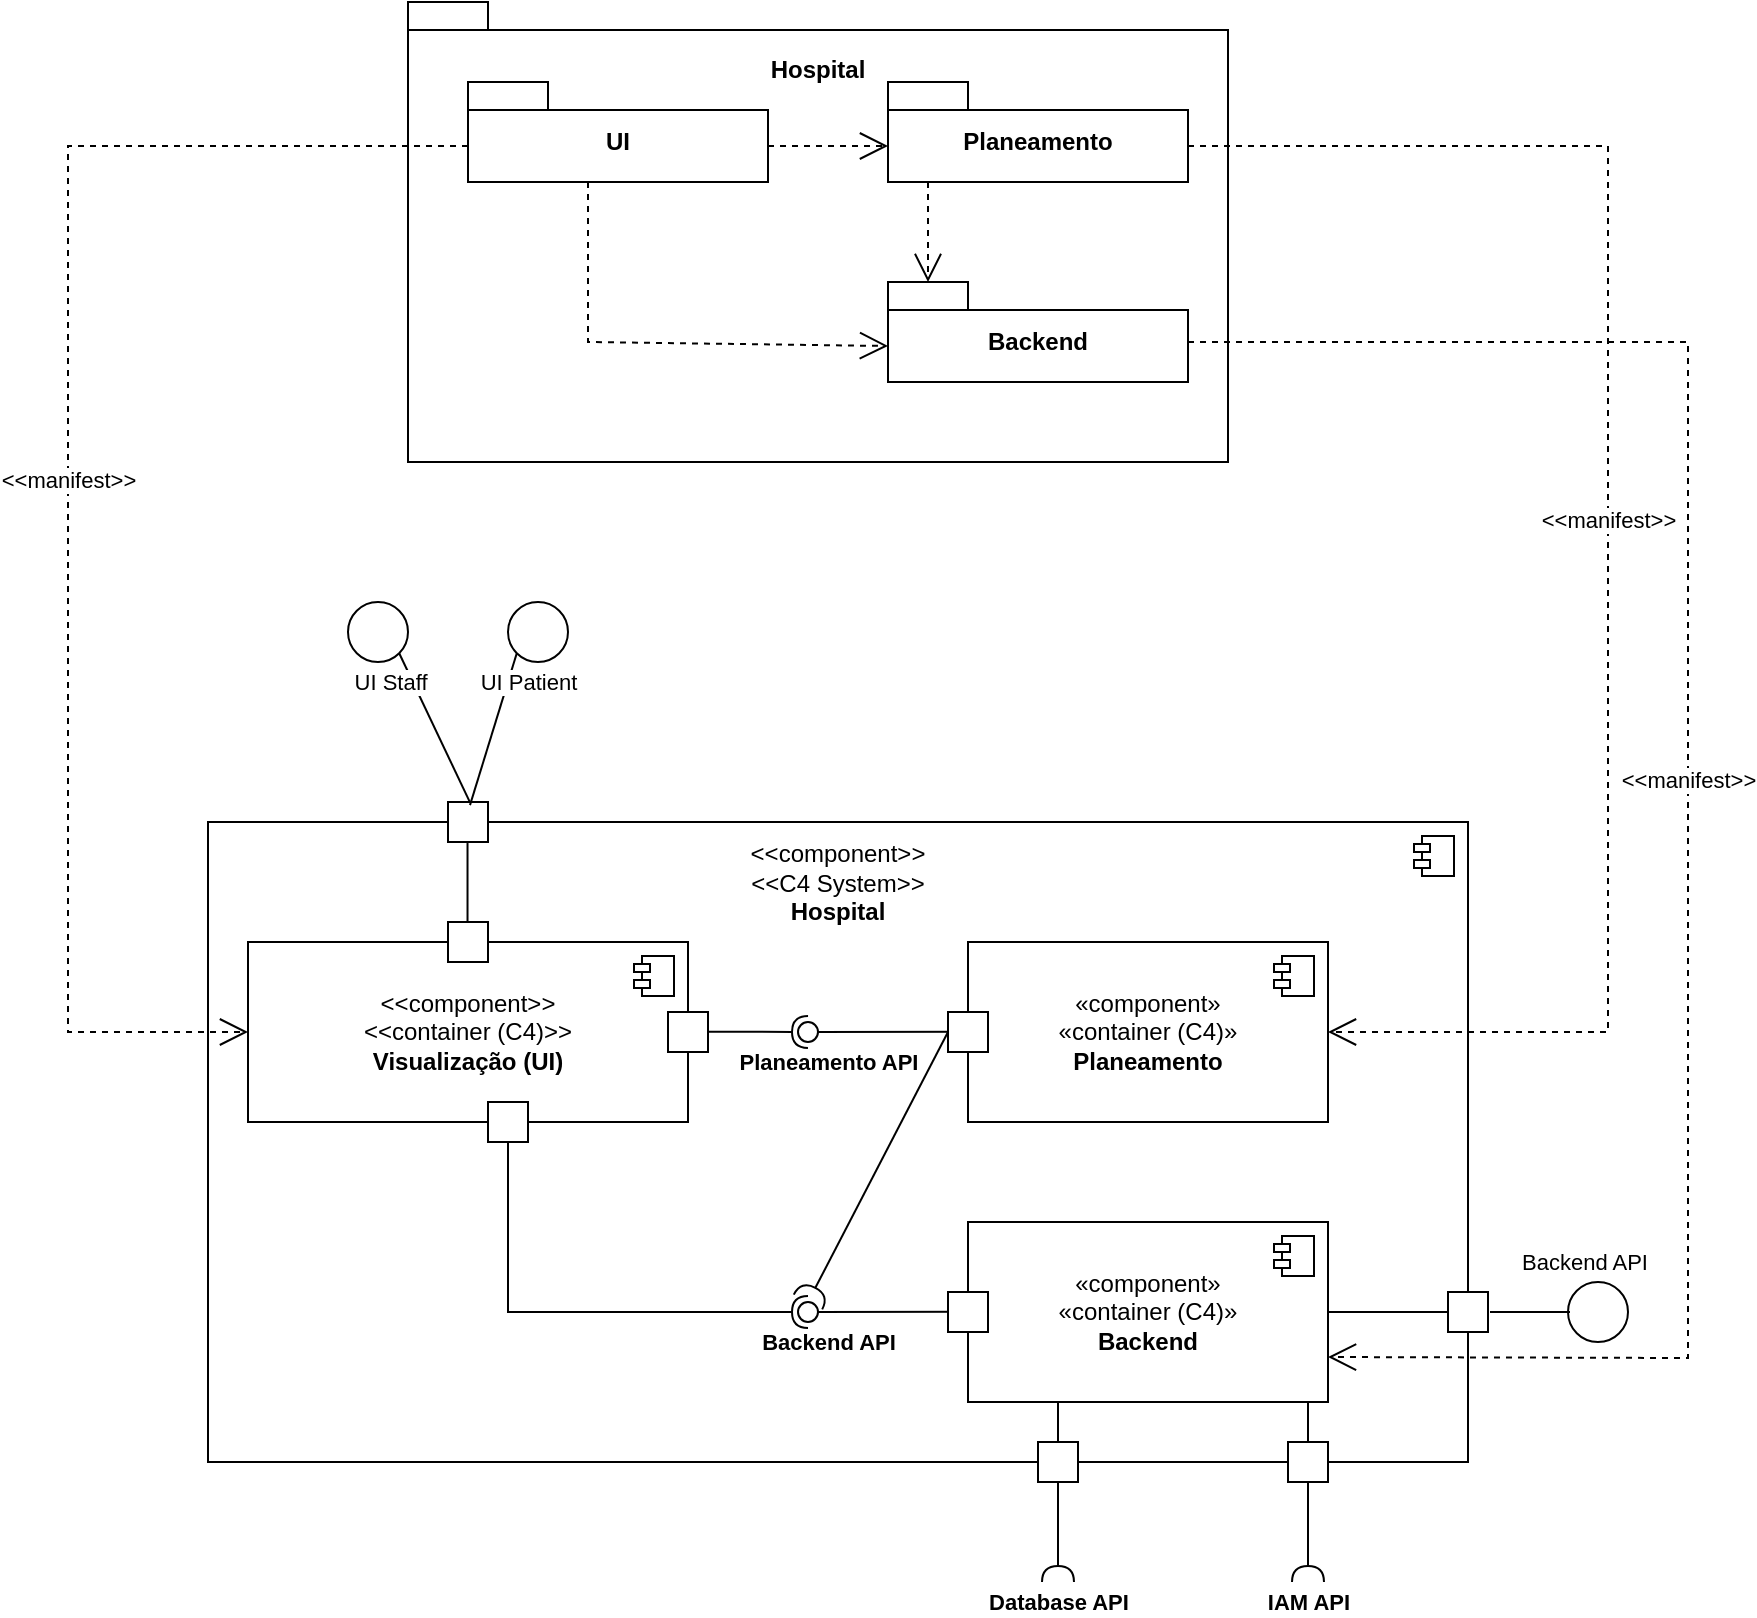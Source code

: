 <mxfile version="24.1.0" type="device">
  <diagram name="Página-1" id="HnM5bIwWVijFqjH4xQIT">
    <mxGraphModel dx="809" dy="2114" grid="1" gridSize="10" guides="1" tooltips="1" connect="1" arrows="1" fold="1" page="1" pageScale="1" pageWidth="827" pageHeight="1169" math="0" shadow="0">
      <root>
        <mxCell id="0" />
        <mxCell id="1" parent="0" />
        <mxCell id="9hvnd5XY3FECfgj-unJh-1" value="&amp;lt;&amp;lt;component&amp;gt;&amp;gt;&lt;div&gt;&amp;lt;&amp;lt;C4 System&amp;gt;&amp;gt;&lt;br&gt;&lt;b&gt;Hospital&lt;/b&gt;&lt;/div&gt;&lt;div&gt;&lt;b&gt;&lt;br&gt;&lt;/b&gt;&lt;/div&gt;&lt;div&gt;&lt;b&gt;&lt;br&gt;&lt;/b&gt;&lt;/div&gt;&lt;div&gt;&lt;b&gt;&lt;br&gt;&lt;/b&gt;&lt;/div&gt;&lt;div&gt;&lt;b&gt;&lt;br&gt;&lt;/b&gt;&lt;/div&gt;&lt;div&gt;&lt;b&gt;&lt;br&gt;&lt;/b&gt;&lt;/div&gt;&lt;div&gt;&lt;b&gt;&lt;br&gt;&lt;/b&gt;&lt;/div&gt;&lt;div&gt;&lt;b&gt;&lt;br&gt;&lt;/b&gt;&lt;/div&gt;&lt;div&gt;&lt;b&gt;&lt;br&gt;&lt;/b&gt;&lt;/div&gt;&lt;div&gt;&lt;b&gt;&lt;br&gt;&lt;/b&gt;&lt;/div&gt;&lt;div&gt;&lt;b&gt;&lt;br&gt;&lt;/b&gt;&lt;/div&gt;&lt;div&gt;&lt;b&gt;&lt;br&gt;&lt;/b&gt;&lt;/div&gt;&lt;div&gt;&lt;b&gt;&lt;br&gt;&lt;/b&gt;&lt;/div&gt;&lt;div&gt;&lt;b&gt;&lt;br&gt;&lt;/b&gt;&lt;/div&gt;&lt;div&gt;&lt;b&gt;&lt;br&gt;&lt;/b&gt;&lt;/div&gt;&lt;div&gt;&lt;b&gt;&lt;br&gt;&lt;/b&gt;&lt;/div&gt;&lt;div&gt;&lt;b&gt;&lt;br&gt;&lt;/b&gt;&lt;/div&gt;&lt;div&gt;&lt;b&gt;&lt;br&gt;&lt;/b&gt;&lt;/div&gt;&lt;div&gt;&lt;b&gt;&lt;br&gt;&lt;/b&gt;&lt;/div&gt;" style="html=1;dropTarget=0;whiteSpace=wrap;" parent="1" vertex="1">
          <mxGeometry x="220" y="280" width="630" height="320" as="geometry" />
        </mxCell>
        <mxCell id="9hvnd5XY3FECfgj-unJh-2" value="" style="shape=module;jettyWidth=8;jettyHeight=4;" parent="9hvnd5XY3FECfgj-unJh-1" vertex="1">
          <mxGeometry x="1" width="20" height="20" relative="1" as="geometry">
            <mxPoint x="-27" y="7" as="offset" />
          </mxGeometry>
        </mxCell>
        <mxCell id="9hvnd5XY3FECfgj-unJh-5" value="" style="verticalLabelPosition=bottom;verticalAlign=top;html=1;shape=mxgraph.basic.rect;fillColor2=none;strokeWidth=1;size=20;indent=5;" parent="1" vertex="1">
          <mxGeometry x="340" y="270" width="20" height="20" as="geometry" />
        </mxCell>
        <mxCell id="ooqkrZ7QVD6ZfjdskcqB-1" value="&amp;lt;&amp;lt;component&amp;gt;&amp;gt;&lt;div&gt;&amp;lt;&amp;lt;container (C4)&amp;gt;&amp;gt;&lt;br&gt;&lt;div&gt;&lt;b&gt;Visualização (UI)&lt;/b&gt;&lt;/div&gt;&lt;/div&gt;" style="html=1;dropTarget=0;whiteSpace=wrap;" parent="1" vertex="1">
          <mxGeometry x="240" y="340" width="220" height="90" as="geometry" />
        </mxCell>
        <mxCell id="ooqkrZ7QVD6ZfjdskcqB-2" value="" style="shape=module;jettyWidth=8;jettyHeight=4;" parent="ooqkrZ7QVD6ZfjdskcqB-1" vertex="1">
          <mxGeometry x="1" width="20" height="20" relative="1" as="geometry">
            <mxPoint x="-27" y="7" as="offset" />
          </mxGeometry>
        </mxCell>
        <mxCell id="ooqkrZ7QVD6ZfjdskcqB-3" value="" style="verticalLabelPosition=bottom;verticalAlign=top;html=1;shape=mxgraph.basic.rect;fillColor2=none;strokeWidth=1;size=20;indent=5;" parent="1" vertex="1">
          <mxGeometry x="340" y="330" width="20" height="20" as="geometry" />
        </mxCell>
        <mxCell id="ooqkrZ7QVD6ZfjdskcqB-4" value="" style="endArrow=none;html=1;rounded=0;exitX=0.488;exitY=0.015;exitDx=0;exitDy=0;exitPerimeter=0;entryX=0.488;entryY=1.026;entryDx=0;entryDy=0;entryPerimeter=0;" parent="1" source="ooqkrZ7QVD6ZfjdskcqB-3" target="9hvnd5XY3FECfgj-unJh-5" edge="1">
          <mxGeometry width="50" height="50" relative="1" as="geometry">
            <mxPoint x="410" y="370" as="sourcePoint" />
            <mxPoint x="460" y="320" as="targetPoint" />
          </mxGeometry>
        </mxCell>
        <mxCell id="ooqkrZ7QVD6ZfjdskcqB-6" value="" style="ellipse;whiteSpace=wrap;html=1;align=center;aspect=fixed;fillColor=none;strokeColor=none;resizable=0;perimeter=centerPerimeter;rotatable=0;allowArrows=0;points=[];outlineConnect=1;" parent="1" vertex="1">
          <mxGeometry x="370" y="390" width="10" height="10" as="geometry" />
        </mxCell>
        <mxCell id="YtNtoetQPvMVZuGuoTsO-4" value="" style="ellipse;whiteSpace=wrap;html=1;aspect=fixed;" parent="1" vertex="1">
          <mxGeometry x="290" y="170" width="30" height="30" as="geometry" />
        </mxCell>
        <mxCell id="YtNtoetQPvMVZuGuoTsO-5" value="" style="ellipse;whiteSpace=wrap;html=1;aspect=fixed;" parent="1" vertex="1">
          <mxGeometry x="370" y="170" width="30" height="30" as="geometry" />
        </mxCell>
        <mxCell id="YtNtoetQPvMVZuGuoTsO-8" value="" style="endArrow=none;html=1;rounded=0;entryX=1;entryY=1;entryDx=0;entryDy=0;exitX=0.55;exitY=0.011;exitDx=0;exitDy=0;exitPerimeter=0;" parent="1" source="9hvnd5XY3FECfgj-unJh-5" target="YtNtoetQPvMVZuGuoTsO-4" edge="1">
          <mxGeometry width="50" height="50" relative="1" as="geometry">
            <mxPoint x="320" y="280" as="sourcePoint" />
            <mxPoint x="370" y="230" as="targetPoint" />
          </mxGeometry>
        </mxCell>
        <mxCell id="YtNtoetQPvMVZuGuoTsO-10" value="UI Staff" style="edgeLabel;html=1;align=center;verticalAlign=middle;resizable=0;points=[];" parent="YtNtoetQPvMVZuGuoTsO-8" vertex="1" connectable="0">
          <mxGeometry x="0.73" y="1" relative="1" as="geometry">
            <mxPoint x="-9" y="4" as="offset" />
          </mxGeometry>
        </mxCell>
        <mxCell id="YtNtoetQPvMVZuGuoTsO-9" value="" style="endArrow=none;html=1;rounded=0;entryX=0;entryY=1;entryDx=0;entryDy=0;exitX=0.55;exitY=0.078;exitDx=0;exitDy=0;exitPerimeter=0;" parent="1" source="9hvnd5XY3FECfgj-unJh-5" target="YtNtoetQPvMVZuGuoTsO-5" edge="1">
          <mxGeometry width="50" height="50" relative="1" as="geometry">
            <mxPoint x="361" y="280" as="sourcePoint" />
            <mxPoint x="326" y="206" as="targetPoint" />
          </mxGeometry>
        </mxCell>
        <mxCell id="YtNtoetQPvMVZuGuoTsO-11" value="UI Patient" style="edgeLabel;html=1;align=center;verticalAlign=middle;resizable=0;points=[];" parent="YtNtoetQPvMVZuGuoTsO-9" vertex="1" connectable="0">
          <mxGeometry x="0.605" y="2" relative="1" as="geometry">
            <mxPoint x="12" as="offset" />
          </mxGeometry>
        </mxCell>
        <mxCell id="YtNtoetQPvMVZuGuoTsO-12" value="«component»&lt;div&gt;«container (C4)»&lt;br&gt;&lt;b&gt;Planeamento&lt;/b&gt;&lt;/div&gt;" style="html=1;dropTarget=0;whiteSpace=wrap;" parent="1" vertex="1">
          <mxGeometry x="600" y="340" width="180" height="90" as="geometry" />
        </mxCell>
        <mxCell id="YtNtoetQPvMVZuGuoTsO-13" value="" style="shape=module;jettyWidth=8;jettyHeight=4;" parent="YtNtoetQPvMVZuGuoTsO-12" vertex="1">
          <mxGeometry x="1" width="20" height="20" relative="1" as="geometry">
            <mxPoint x="-27" y="7" as="offset" />
          </mxGeometry>
        </mxCell>
        <mxCell id="YtNtoetQPvMVZuGuoTsO-14" value="«component»&lt;div&gt;«container (C4)»&lt;br&gt;&lt;b&gt;Backend&lt;/b&gt;&lt;/div&gt;" style="html=1;dropTarget=0;whiteSpace=wrap;" parent="1" vertex="1">
          <mxGeometry x="600" y="480" width="180" height="90" as="geometry" />
        </mxCell>
        <mxCell id="YtNtoetQPvMVZuGuoTsO-15" value="" style="shape=module;jettyWidth=8;jettyHeight=4;" parent="YtNtoetQPvMVZuGuoTsO-14" vertex="1">
          <mxGeometry x="1" width="20" height="20" relative="1" as="geometry">
            <mxPoint x="-27" y="7" as="offset" />
          </mxGeometry>
        </mxCell>
        <mxCell id="YtNtoetQPvMVZuGuoTsO-22" value="" style="rounded=0;orthogonalLoop=1;jettySize=auto;html=1;endArrow=halfCircle;endFill=0;endSize=6;strokeWidth=1;sketch=0;" parent="1" edge="1">
          <mxGeometry relative="1" as="geometry">
            <mxPoint x="460" y="384.83" as="sourcePoint" />
            <mxPoint x="520" y="385" as="targetPoint" />
          </mxGeometry>
        </mxCell>
        <mxCell id="YtNtoetQPvMVZuGuoTsO-23" value="" style="rounded=0;orthogonalLoop=1;jettySize=auto;html=1;endArrow=oval;endFill=0;sketch=0;sourcePerimeterSpacing=0;targetPerimeterSpacing=0;endSize=10;" parent="1" edge="1">
          <mxGeometry relative="1" as="geometry">
            <mxPoint x="600" y="384.83" as="sourcePoint" />
            <mxPoint x="520" y="385" as="targetPoint" />
          </mxGeometry>
        </mxCell>
        <mxCell id="YtNtoetQPvMVZuGuoTsO-25" value="&lt;b&gt;Planeamento API&lt;/b&gt;" style="edgeLabel;html=1;align=center;verticalAlign=middle;resizable=0;points=[];" parent="YtNtoetQPvMVZuGuoTsO-23" vertex="1" connectable="0">
          <mxGeometry x="0.748" relative="1" as="geometry">
            <mxPoint y="15" as="offset" />
          </mxGeometry>
        </mxCell>
        <mxCell id="YtNtoetQPvMVZuGuoTsO-24" value="" style="ellipse;whiteSpace=wrap;html=1;align=center;aspect=fixed;fillColor=none;strokeColor=none;resizable=0;perimeter=centerPerimeter;rotatable=0;allowArrows=0;points=[];outlineConnect=1;" parent="1" vertex="1">
          <mxGeometry x="545" y="420" width="10" height="10" as="geometry" />
        </mxCell>
        <mxCell id="YtNtoetQPvMVZuGuoTsO-26" value="" style="rounded=0;whiteSpace=wrap;html=1;" parent="1" vertex="1">
          <mxGeometry x="450" y="375" width="20" height="20" as="geometry" />
        </mxCell>
        <mxCell id="YtNtoetQPvMVZuGuoTsO-28" value="" style="rounded=0;whiteSpace=wrap;html=1;" parent="1" vertex="1">
          <mxGeometry x="590" y="375" width="20" height="20" as="geometry" />
        </mxCell>
        <mxCell id="YtNtoetQPvMVZuGuoTsO-35" value="" style="rounded=0;orthogonalLoop=1;jettySize=auto;html=1;endArrow=halfCircle;endFill=0;endSize=6;strokeWidth=1;sketch=0;exitX=0.5;exitY=1;exitDx=0;exitDy=0;" parent="1" source="YtNtoetQPvMVZuGuoTsO-38" edge="1">
          <mxGeometry relative="1" as="geometry">
            <mxPoint x="460" y="524.83" as="sourcePoint" />
            <mxPoint x="520" y="525" as="targetPoint" />
            <Array as="points">
              <mxPoint x="370" y="525" />
            </Array>
          </mxGeometry>
        </mxCell>
        <mxCell id="YtNtoetQPvMVZuGuoTsO-36" value="" style="rounded=0;orthogonalLoop=1;jettySize=auto;html=1;endArrow=oval;endFill=0;sketch=0;sourcePerimeterSpacing=0;targetPerimeterSpacing=0;endSize=10;" parent="1" edge="1">
          <mxGeometry relative="1" as="geometry">
            <mxPoint x="600" y="524.83" as="sourcePoint" />
            <mxPoint x="520" y="525" as="targetPoint" />
          </mxGeometry>
        </mxCell>
        <mxCell id="YtNtoetQPvMVZuGuoTsO-37" value="&lt;b&gt;Backend API&lt;/b&gt;" style="edgeLabel;html=1;align=center;verticalAlign=middle;resizable=0;points=[];" parent="YtNtoetQPvMVZuGuoTsO-36" vertex="1" connectable="0">
          <mxGeometry x="0.748" relative="1" as="geometry">
            <mxPoint y="15" as="offset" />
          </mxGeometry>
        </mxCell>
        <mxCell id="YtNtoetQPvMVZuGuoTsO-38" value="" style="rounded=0;whiteSpace=wrap;html=1;" parent="1" vertex="1">
          <mxGeometry x="360" y="420" width="20" height="20" as="geometry" />
        </mxCell>
        <mxCell id="YtNtoetQPvMVZuGuoTsO-39" value="" style="rounded=0;whiteSpace=wrap;html=1;" parent="1" vertex="1">
          <mxGeometry x="590" y="515" width="20" height="20" as="geometry" />
        </mxCell>
        <mxCell id="YtNtoetQPvMVZuGuoTsO-40" value="" style="rounded=0;orthogonalLoop=1;jettySize=auto;html=1;endArrow=halfCircle;endFill=0;endSize=6;strokeWidth=1;sketch=0;exitX=0.5;exitY=1;exitDx=0;exitDy=0;" parent="1" source="YtNtoetQPvMVZuGuoTsO-43" edge="1">
          <mxGeometry relative="1" as="geometry">
            <mxPoint x="625" y="625" as="sourcePoint" />
            <mxPoint x="645" y="660" as="targetPoint" />
          </mxGeometry>
        </mxCell>
        <mxCell id="YtNtoetQPvMVZuGuoTsO-47" value="&lt;b&gt;Database API&lt;/b&gt;" style="edgeLabel;html=1;align=center;verticalAlign=middle;resizable=0;points=[];" parent="YtNtoetQPvMVZuGuoTsO-40" vertex="1" connectable="0">
          <mxGeometry x="0.355" relative="1" as="geometry">
            <mxPoint y="26" as="offset" />
          </mxGeometry>
        </mxCell>
        <mxCell id="YtNtoetQPvMVZuGuoTsO-42" value="" style="ellipse;whiteSpace=wrap;html=1;align=center;aspect=fixed;fillColor=none;strokeColor=none;resizable=0;perimeter=centerPerimeter;rotatable=0;allowArrows=0;points=[];outlineConnect=1;" parent="1" vertex="1">
          <mxGeometry x="645" y="620" width="10" height="10" as="geometry" />
        </mxCell>
        <mxCell id="YtNtoetQPvMVZuGuoTsO-43" value="" style="rounded=0;whiteSpace=wrap;html=1;" parent="1" vertex="1">
          <mxGeometry x="635" y="590" width="20" height="20" as="geometry" />
        </mxCell>
        <mxCell id="YtNtoetQPvMVZuGuoTsO-46" value="" style="endArrow=none;html=1;rounded=0;entryX=0.5;entryY=1;entryDx=0;entryDy=0;exitX=0.5;exitY=0;exitDx=0;exitDy=0;" parent="1" source="YtNtoetQPvMVZuGuoTsO-43" edge="1">
          <mxGeometry width="50" height="50" relative="1" as="geometry">
            <mxPoint x="495" y="570" as="sourcePoint" />
            <mxPoint x="645" y="570" as="targetPoint" />
          </mxGeometry>
        </mxCell>
        <mxCell id="YtNtoetQPvMVZuGuoTsO-51" value="" style="rounded=0;orthogonalLoop=1;jettySize=auto;html=1;endArrow=halfCircle;endFill=0;endSize=6;strokeWidth=1;sketch=0;exitX=0.5;exitY=1;exitDx=0;exitDy=0;" parent="1" source="YtNtoetQPvMVZuGuoTsO-53" edge="1">
          <mxGeometry relative="1" as="geometry">
            <mxPoint x="750" y="625" as="sourcePoint" />
            <mxPoint x="770" y="660" as="targetPoint" />
          </mxGeometry>
        </mxCell>
        <mxCell id="YtNtoetQPvMVZuGuoTsO-52" value="&lt;b&gt;IAM API&lt;/b&gt;" style="edgeLabel;html=1;align=center;verticalAlign=middle;resizable=0;points=[];" parent="YtNtoetQPvMVZuGuoTsO-51" vertex="1" connectable="0">
          <mxGeometry x="0.355" relative="1" as="geometry">
            <mxPoint y="26" as="offset" />
          </mxGeometry>
        </mxCell>
        <mxCell id="YtNtoetQPvMVZuGuoTsO-53" value="" style="rounded=0;whiteSpace=wrap;html=1;" parent="1" vertex="1">
          <mxGeometry x="760" y="590" width="20" height="20" as="geometry" />
        </mxCell>
        <mxCell id="YtNtoetQPvMVZuGuoTsO-54" value="" style="endArrow=none;html=1;rounded=0;entryX=0.5;entryY=1;entryDx=0;entryDy=0;exitX=0.5;exitY=0;exitDx=0;exitDy=0;" parent="1" source="YtNtoetQPvMVZuGuoTsO-53" edge="1">
          <mxGeometry width="50" height="50" relative="1" as="geometry">
            <mxPoint x="620" y="570" as="sourcePoint" />
            <mxPoint x="770" y="570" as="targetPoint" />
          </mxGeometry>
        </mxCell>
        <mxCell id="Ly5B_k_x6CgCPlhgzf_a-1" value="" style="rounded=0;orthogonalLoop=1;jettySize=auto;html=1;endArrow=halfCircle;endFill=0;endSize=6;strokeWidth=1;sketch=0;fontSize=12;curved=1;exitX=0;exitY=0.5;exitDx=0;exitDy=0;" parent="1" source="YtNtoetQPvMVZuGuoTsO-28" edge="1">
          <mxGeometry relative="1" as="geometry">
            <mxPoint x="595" y="535" as="sourcePoint" />
            <mxPoint x="520" y="520" as="targetPoint" />
          </mxGeometry>
        </mxCell>
        <mxCell id="Ly5B_k_x6CgCPlhgzf_a-2" value="" style="ellipse;whiteSpace=wrap;html=1;align=center;aspect=fixed;fillColor=none;strokeColor=none;resizable=0;perimeter=centerPerimeter;rotatable=0;allowArrows=0;points=[];outlineConnect=1;" parent="1" vertex="1">
          <mxGeometry x="570" y="530" width="10" height="10" as="geometry" />
        </mxCell>
        <mxCell id="r7B8fsAXVf-NEV4fAoJl-1" value="" style="rounded=0;whiteSpace=wrap;html=1;" parent="1" vertex="1">
          <mxGeometry x="840" y="515" width="20" height="20" as="geometry" />
        </mxCell>
        <mxCell id="r7B8fsAXVf-NEV4fAoJl-2" value="" style="endArrow=none;html=1;rounded=0;exitX=1;exitY=0.5;exitDx=0;exitDy=0;entryX=0;entryY=0.5;entryDx=0;entryDy=0;" parent="1" source="YtNtoetQPvMVZuGuoTsO-14" target="r7B8fsAXVf-NEV4fAoJl-1" edge="1">
          <mxGeometry width="50" height="50" relative="1" as="geometry">
            <mxPoint x="860" y="530" as="sourcePoint" />
            <mxPoint x="910" y="480" as="targetPoint" />
          </mxGeometry>
        </mxCell>
        <mxCell id="r7B8fsAXVf-NEV4fAoJl-5" value="" style="ellipse;whiteSpace=wrap;html=1;align=center;aspect=fixed;fillColor=none;strokeColor=none;resizable=0;perimeter=centerPerimeter;rotatable=0;allowArrows=0;points=[];outlineConnect=1;" parent="1" vertex="1">
          <mxGeometry x="875" y="520" width="10" height="10" as="geometry" />
        </mxCell>
        <mxCell id="r7B8fsAXVf-NEV4fAoJl-8" value="" style="ellipse;whiteSpace=wrap;html=1;aspect=fixed;" parent="1" vertex="1">
          <mxGeometry x="900" y="510" width="30" height="30" as="geometry" />
        </mxCell>
        <mxCell id="r7B8fsAXVf-NEV4fAoJl-9" value="" style="endArrow=none;html=1;rounded=0;entryX=0;entryY=0.5;entryDx=0;entryDy=0;exitX=1;exitY=0.5;exitDx=0;exitDy=0;" parent="1" edge="1">
          <mxGeometry width="50" height="50" relative="1" as="geometry">
            <mxPoint x="861.0" y="525" as="sourcePoint" />
            <mxPoint x="901.0" y="525" as="targetPoint" />
          </mxGeometry>
        </mxCell>
        <mxCell id="r7B8fsAXVf-NEV4fAoJl-10" value="Backend API" style="edgeLabel;html=1;align=center;verticalAlign=middle;resizable=0;points=[];" parent="r7B8fsAXVf-NEV4fAoJl-9" vertex="1" connectable="0">
          <mxGeometry x="0.73" y="1" relative="1" as="geometry">
            <mxPoint x="12" y="-24" as="offset" />
          </mxGeometry>
        </mxCell>
        <mxCell id="-FmlHdniVrlYrR4ycHoE-1" value="Hospital&lt;div&gt;&lt;br&gt;&lt;/div&gt;&lt;div&gt;&lt;br&gt;&lt;/div&gt;&lt;div&gt;&lt;br&gt;&lt;/div&gt;&lt;div&gt;&lt;br&gt;&lt;/div&gt;&lt;div&gt;&lt;br&gt;&lt;/div&gt;&lt;div&gt;&lt;br&gt;&lt;/div&gt;&lt;div&gt;&lt;br&gt;&lt;/div&gt;&lt;div&gt;&lt;br&gt;&lt;/div&gt;&lt;div&gt;&lt;br&gt;&lt;/div&gt;&lt;div&gt;&lt;br&gt;&lt;/div&gt;&lt;div&gt;&lt;br&gt;&lt;/div&gt;&lt;div&gt;&lt;br&gt;&lt;/div&gt;" style="shape=folder;fontStyle=1;spacingTop=10;tabWidth=40;tabHeight=14;tabPosition=left;html=1;whiteSpace=wrap;" vertex="1" parent="1">
          <mxGeometry x="320" y="-130" width="410" height="230" as="geometry" />
        </mxCell>
        <mxCell id="-FmlHdniVrlYrR4ycHoE-2" value="UI" style="shape=folder;fontStyle=1;spacingTop=10;tabWidth=40;tabHeight=14;tabPosition=left;html=1;whiteSpace=wrap;" vertex="1" parent="1">
          <mxGeometry x="350" y="-90" width="150" height="50" as="geometry" />
        </mxCell>
        <mxCell id="-FmlHdniVrlYrR4ycHoE-3" value="" style="endArrow=open;endSize=12;dashed=1;html=1;rounded=0;entryX=0;entryY=0;entryDx=0;entryDy=32;entryPerimeter=0;exitX=0;exitY=0;exitDx=150;exitDy=32;exitPerimeter=0;" edge="1" parent="1" source="-FmlHdniVrlYrR4ycHoE-2" target="-FmlHdniVrlYrR4ycHoE-4">
          <mxGeometry width="160" relative="1" as="geometry">
            <mxPoint x="500" y="-60" as="sourcePoint" />
            <mxPoint x="580" y="-60" as="targetPoint" />
          </mxGeometry>
        </mxCell>
        <mxCell id="-FmlHdniVrlYrR4ycHoE-4" value="Planeamento" style="shape=folder;fontStyle=1;spacingTop=10;tabWidth=40;tabHeight=14;tabPosition=left;html=1;whiteSpace=wrap;" vertex="1" parent="1">
          <mxGeometry x="560" y="-90" width="150" height="50" as="geometry" />
        </mxCell>
        <mxCell id="-FmlHdniVrlYrR4ycHoE-5" value="Backend" style="shape=folder;fontStyle=1;spacingTop=10;tabWidth=40;tabHeight=14;tabPosition=left;html=1;whiteSpace=wrap;" vertex="1" parent="1">
          <mxGeometry x="560" y="10" width="150" height="50" as="geometry" />
        </mxCell>
        <mxCell id="-FmlHdniVrlYrR4ycHoE-6" value="" style="endArrow=open;endSize=12;dashed=1;html=1;rounded=0;entryX=0;entryY=0;entryDx=20;entryDy=0;entryPerimeter=0;" edge="1" parent="1" target="-FmlHdniVrlYrR4ycHoE-5">
          <mxGeometry width="160" relative="1" as="geometry">
            <mxPoint x="580" y="-40" as="sourcePoint" />
            <mxPoint x="640" y="-38" as="targetPoint" />
          </mxGeometry>
        </mxCell>
        <mxCell id="-FmlHdniVrlYrR4ycHoE-7" value="" style="endArrow=open;endSize=12;dashed=1;html=1;rounded=0;entryX=0;entryY=0;entryDx=0;entryDy=32;entryPerimeter=0;" edge="1" parent="1" target="-FmlHdniVrlYrR4ycHoE-5">
          <mxGeometry width="160" relative="1" as="geometry">
            <mxPoint x="410" y="-40" as="sourcePoint" />
            <mxPoint x="470" y="-38" as="targetPoint" />
            <Array as="points">
              <mxPoint x="410" y="40" />
            </Array>
          </mxGeometry>
        </mxCell>
        <mxCell id="-FmlHdniVrlYrR4ycHoE-8" value="&amp;lt;&amp;lt;manifest&amp;gt;&amp;gt;" style="endArrow=open;endSize=12;dashed=1;html=1;rounded=0;exitX=0;exitY=0;exitDx=0;exitDy=32;exitPerimeter=0;entryX=0;entryY=0.5;entryDx=0;entryDy=0;" edge="1" parent="1" source="-FmlHdniVrlYrR4ycHoE-2" target="ooqkrZ7QVD6ZfjdskcqB-1">
          <mxGeometry width="160" relative="1" as="geometry">
            <mxPoint x="220" y="180" as="sourcePoint" />
            <mxPoint x="380" y="180" as="targetPoint" />
            <Array as="points">
              <mxPoint x="150" y="-58" />
              <mxPoint x="150" y="385" />
            </Array>
          </mxGeometry>
        </mxCell>
        <mxCell id="-FmlHdniVrlYrR4ycHoE-9" value="&amp;lt;&amp;lt;manifest&amp;gt;&amp;gt;" style="endArrow=open;endSize=12;dashed=1;html=1;rounded=0;exitX=0;exitY=0;exitDx=150;exitDy=32;exitPerimeter=0;entryX=1;entryY=0.5;entryDx=0;entryDy=0;" edge="1" parent="1" source="-FmlHdniVrlYrR4ycHoE-4" target="YtNtoetQPvMVZuGuoTsO-12">
          <mxGeometry width="160" relative="1" as="geometry">
            <mxPoint x="860" y="-30" as="sourcePoint" />
            <mxPoint x="750" y="413" as="targetPoint" />
            <Array as="points">
              <mxPoint x="920" y="-58" />
              <mxPoint x="920" y="385" />
            </Array>
          </mxGeometry>
        </mxCell>
        <mxCell id="-FmlHdniVrlYrR4ycHoE-10" value="&amp;lt;&amp;lt;manifest&amp;gt;&amp;gt;" style="endArrow=open;endSize=12;dashed=1;html=1;rounded=0;exitX=0;exitY=0;exitDx=150;exitDy=32;exitPerimeter=0;entryX=1;entryY=0.75;entryDx=0;entryDy=0;" edge="1" parent="1" target="YtNtoetQPvMVZuGuoTsO-14">
          <mxGeometry width="160" relative="1" as="geometry">
            <mxPoint x="710" y="40" as="sourcePoint" />
            <mxPoint x="780" y="483" as="targetPoint" />
            <Array as="points">
              <mxPoint x="960" y="40" />
              <mxPoint x="960" y="548" />
            </Array>
          </mxGeometry>
        </mxCell>
      </root>
    </mxGraphModel>
  </diagram>
</mxfile>
